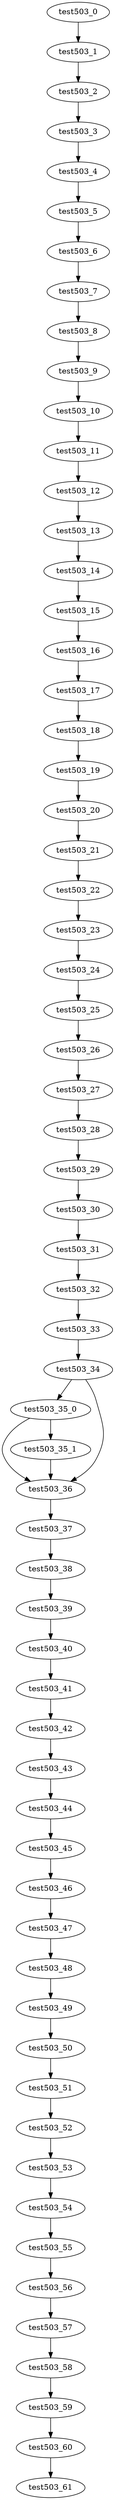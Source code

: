 digraph G {
test503_0->test503_1;
test503_1->test503_2;
test503_2->test503_3;
test503_3->test503_4;
test503_4->test503_5;
test503_5->test503_6;
test503_6->test503_7;
test503_7->test503_8;
test503_8->test503_9;
test503_9->test503_10;
test503_10->test503_11;
test503_11->test503_12;
test503_12->test503_13;
test503_13->test503_14;
test503_14->test503_15;
test503_15->test503_16;
test503_16->test503_17;
test503_17->test503_18;
test503_18->test503_19;
test503_19->test503_20;
test503_20->test503_21;
test503_21->test503_22;
test503_22->test503_23;
test503_23->test503_24;
test503_24->test503_25;
test503_25->test503_26;
test503_26->test503_27;
test503_27->test503_28;
test503_28->test503_29;
test503_29->test503_30;
test503_30->test503_31;
test503_31->test503_32;
test503_32->test503_33;
test503_33->test503_34;
test503_34->test503_35_0;
test503_34->test503_36;
test503_35_0->test503_35_1;
test503_35_0->test503_36;
test503_35_1->test503_36;
test503_36->test503_37;
test503_37->test503_38;
test503_38->test503_39;
test503_39->test503_40;
test503_40->test503_41;
test503_41->test503_42;
test503_42->test503_43;
test503_43->test503_44;
test503_44->test503_45;
test503_45->test503_46;
test503_46->test503_47;
test503_47->test503_48;
test503_48->test503_49;
test503_49->test503_50;
test503_50->test503_51;
test503_51->test503_52;
test503_52->test503_53;
test503_53->test503_54;
test503_54->test503_55;
test503_55->test503_56;
test503_56->test503_57;
test503_57->test503_58;
test503_58->test503_59;
test503_59->test503_60;
test503_60->test503_61;

}
